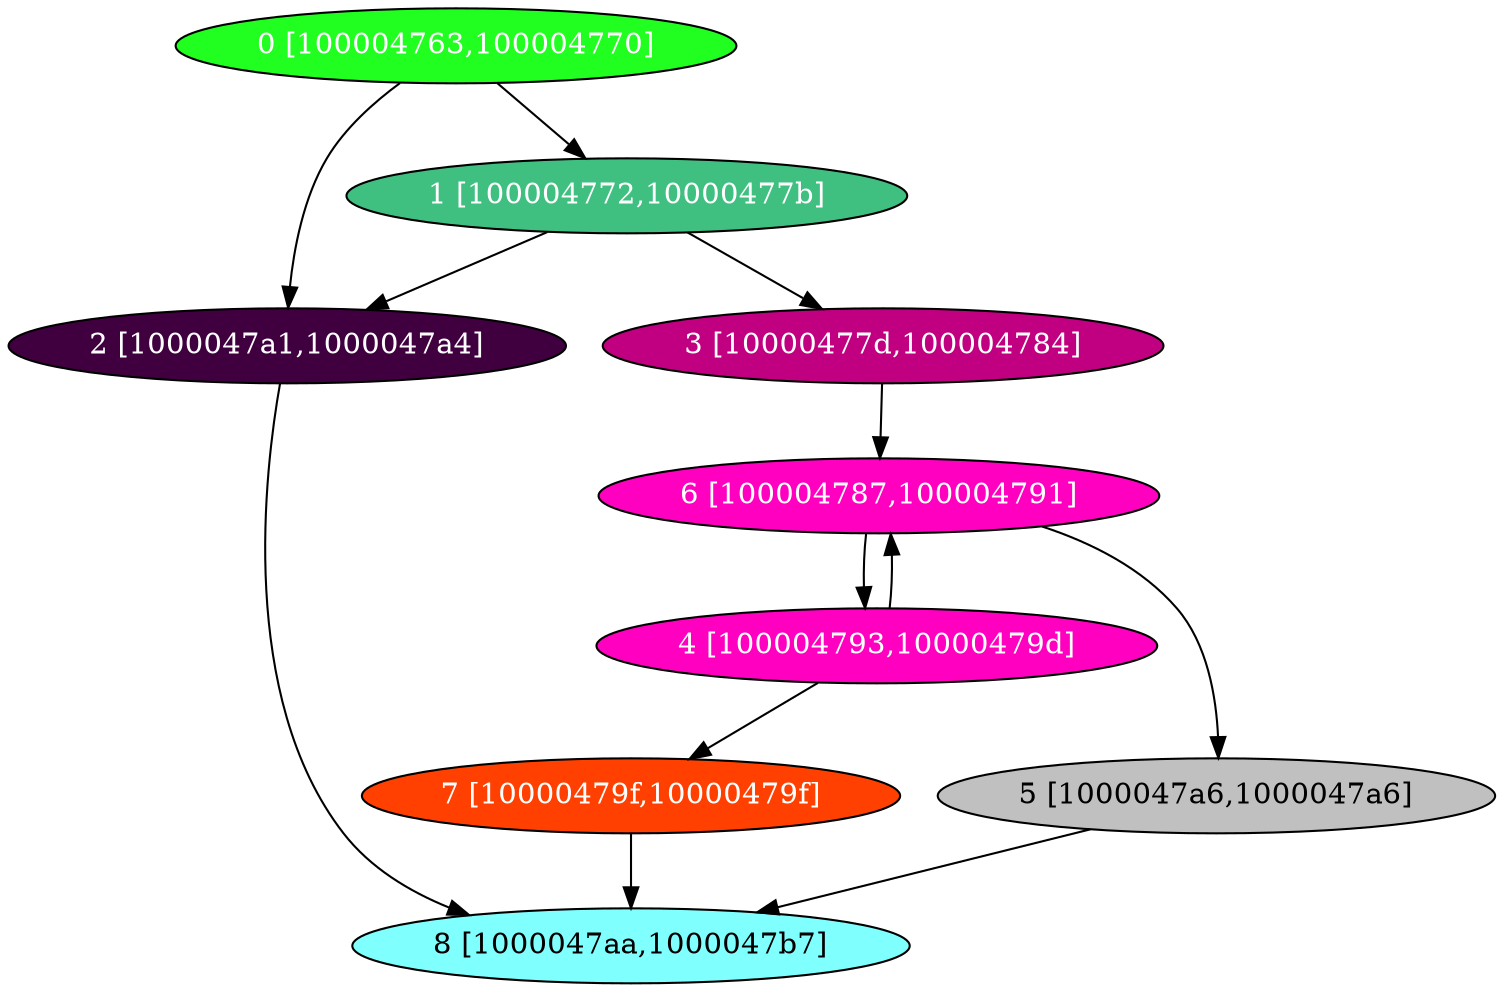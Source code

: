 diGraph tar{
	tar_0  [style=filled fillcolor="#20FF20" fontcolor="#ffffff" shape=oval label="0 [100004763,100004770]"]
	tar_1  [style=filled fillcolor="#40C080" fontcolor="#ffffff" shape=oval label="1 [100004772,10000477b]"]
	tar_2  [style=filled fillcolor="#400040" fontcolor="#ffffff" shape=oval label="2 [1000047a1,1000047a4]"]
	tar_3  [style=filled fillcolor="#C00080" fontcolor="#ffffff" shape=oval label="3 [10000477d,100004784]"]
	tar_4  [style=filled fillcolor="#FF00C0" fontcolor="#ffffff" shape=oval label="4 [100004793,10000479d]"]
	tar_5  [style=filled fillcolor="#C0C0C0" fontcolor="#000000" shape=oval label="5 [1000047a6,1000047a6]"]
	tar_6  [style=filled fillcolor="#FF00C0" fontcolor="#ffffff" shape=oval label="6 [100004787,100004791]"]
	tar_7  [style=filled fillcolor="#FF4000" fontcolor="#ffffff" shape=oval label="7 [10000479f,10000479f]"]
	tar_8  [style=filled fillcolor="#80FFFF" fontcolor="#000000" shape=oval label="8 [1000047aa,1000047b7]"]

	tar_0 -> tar_1
	tar_0 -> tar_2
	tar_1 -> tar_2
	tar_1 -> tar_3
	tar_2 -> tar_8
	tar_3 -> tar_6
	tar_4 -> tar_6
	tar_4 -> tar_7
	tar_5 -> tar_8
	tar_6 -> tar_4
	tar_6 -> tar_5
	tar_7 -> tar_8
}